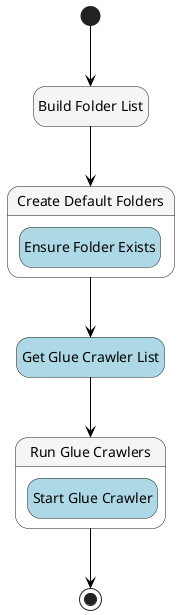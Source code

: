 @startuml
hide empty description
skinparam ArrowColor #black
skinparam state {

    BackgroundColor<<aslMap>> #whitesmoke

    BackgroundColor<<aslPass>> #whitesmoke
    FontColor<<aslPass>> automatic

    BackgroundColor<<aslTask>> #lightblue
    FontColor<<aslTask>> automatic
    BackgroundColor<<Compensate>> #orange
}
state "Build Folder List" as state1<<aslPass>>
state "Create Default Folders" as state2<<aslMap>> {
state "Ensure Folder Exists" as state5<<aslTask>>
}
state "Get Glue Crawler List" as state3<<aslTask>>
state "Run Glue Crawlers" as state4<<aslMap>> {
state "Start Glue Crawler" as state6<<aslTask>>
}
[*] --> state1
state1 --> state2
state2 --> state3
state3 --> state4
state4 --> [*]
@enduml
